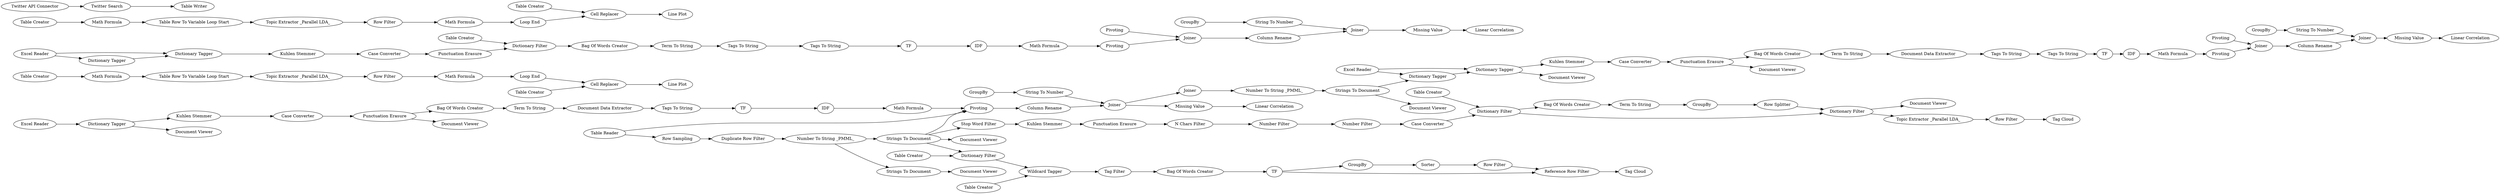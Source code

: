 digraph {
	"4928461465822426648_1" [label="Number To String _PMML_"]
	"8038808767690155843_3" [label="Line Plot"]
	"-9038324495636808015_2" [label="Kuhlen Stemmer"]
	"-999021414269261329_8" [label="Excel Reader"]
	"-3121455062006456513_21" [label="Strings To Document"]
	"-2208110693728031103_6" [label="Punctuation Erasure"]
	"-2721752598051019664_10" [label="Table Creator"]
	"-825061206689769308_6" [label="Punctuation Erasure"]
	"5161475739180731740_18" [label="Table Reader"]
	"-2208110693728031103_5" [label="Dictionary Filter"]
	"-3665408947952825632_19" [label="Reference Row Filter"]
	"800437645034981430_2" [label="Term To String"]
	"7388364447647898229_19" [label="Column Rename"]
	"8038808767690155843_2" [label="Cell Replacer"]
	"2294227490262969256_5" [label="Tags To String"]
	"7168632106250439993_4" [label="Table Row To Variable Loop Start"]
	"2294227490262969256_2" [label="Term To String"]
	"2294227490262969256_4" [label="Tags To String"]
	"-8516959150463564047_5" [label="Row Filter"]
	"-4825506489499988582_20" [label=IDF]
	"8914639876185147521_15" [label=GroupBy]
	"-1094305759132617227_1" [label="Twitter API Connector"]
	"-9038324495636808015_8" [label="Table Creator"]
	"8216751466200684447_1" [label="Case Converter"]
	"-1094305759132617227_17" [label="Table Writer"]
	"-8516959150463564047_8" [label="Table Creator"]
	"-9038324495636808015_3" [label="Punctuation Erasure"]
	"7388364447647898229_17" [label="String To Number"]
	"7388364447647898229_12" [label="Linear Correlation"]
	"-2208110693728031103_4" [label="Table Creator"]
	"-5881246741873119953_3" [label="Line Plot"]
	"-9038324495636808015_7" [label="Case Converter"]
	"-3938734938745939497_12" [label="Linear Correlation"]
	"-5573881475298442731_7" [label="Dictionary Tagger"]
	"7388364447647898229_2" [label=Pivoting]
	"-3938734938745939497_16" [label=Joiner]
	"-5942398464390770471_2" [label="Term To String"]
	"-8516959150463564047_3" [label="Table Row To Variable Loop Start"]
	"-2721752598051019664_7" [label="Tag Cloud"]
	"-5942398464390770471_4" [label="Tags To String"]
	"2294227490262969256_1" [label="Bag Of Words Creator"]
	"-3938734938745939497_18" [label="Missing Value"]
	"-3121455062006456513_24" [label="Document Viewer"]
	"6274091383084469365_4" [label="Tags To String"]
	"-5573881475298442731_5" [label="Dictionary Tagger"]
	"-5881246741873119953_1" [label="Table Creator"]
	"8914639876185147521_2" [label=Pivoting]
	"-3665408947952825632_13" [label=TF]
	"-9038324495636808015_12" [label="Document Viewer"]
	"-2721752598051019664_53" [label="Wildcard Tagger"]
	"-9038324495636808015_9" [label="Dictionary Filter"]
	"-3608159677865667160_7" [label="Excel Reader"]
	"-2721752598051019664_54" [label="Tag Filter"]
	"-3608159677865667160_6" [label="Dictionary Tagger"]
	"-999021414269261329_5" [label="Dictionary Tagger"]
	"-5942398464390770471_1" [label="Bag Of Words Creator"]
	"-825061206689769308_2" [label="Kuhlen Stemmer"]
	"800437645034981430_1" [label="Bag Of Words Creator"]
	"-2721752598051019664_5" [label="Dictionary Filter"]
	"-8570652353650325538_22" [label=TF]
	"-3121455062006456513_22" [label="Document Viewer"]
	"-1010051474825462765_8" [label="Topic Extractor _Parallel LDA_"]
	"800437645034981430_4" [label="Row Splitter"]
	"-4825506489499988582_22" [label=TF]
	"8914639876185147521_12" [label="Linear Correlation"]
	"-8570652353650325538_20" [label=IDF]
	"4928461465822426648_3" [label="Document Viewer"]
	"-8516959150463564047_4" [label="Topic Extractor _Parallel LDA_"]
	"7168632106250439993_5" [label="Topic Extractor _Parallel LDA_"]
	"-5881246741873119953_2" [label="Cell Replacer"]
	"-8570652353650325538_24" [label="Math Formula"]
	"-1094305759132617227_2" [label="Twitter Search"]
	"-3938734938745939497_2" [label=Pivoting]
	"8914639876185147521_1" [label=Pivoting]
	"-5573881475298442731_6" [label="Excel Reader"]
	"-3121455062006456513_3" [label="Strings To Document"]
	"-1010051474825462765_13" [label="Tag Cloud"]
	"-3938734938745939497_20" [label=Joiner]
	"7168632106250439993_3" [label="Math Formula"]
	"-2721752598051019664_4" [label="Table Creator"]
	"3321083392348982427_14" [label=TF]
	"6274091383084469365_1" [label="Bag Of Words Creator"]
	"-3121455062006456513_23" [label="Duplicate Row Filter"]
	"8216751466200684447_6" [label="Punctuation Erasure"]
	"-3938734938745939497_17" [label="String To Number"]
	"800437645034981430_3" [label=GroupBy]
	"8914639876185147521_16" [label=Joiner]
	"2294227490262969256_3" [label="Document Data Extractor"]
	"-5942398464390770471_3" [label="Document Data Extractor"]
	"8914639876185147521_19" [label="Column Rename"]
	"8216751466200684447_2" [label="Kuhlen Stemmer"]
	"-3121455062006456513_20" [label="Number To String _PMML_"]
	"3321083392348982427_16" [label="Math Formula"]
	"7168632106250439993_7" [label="Loop End"]
	"-9038324495636808015_1" [label="Stop Word Filter"]
	"-9038324495636808015_10" [label="Dictionary Filter"]
	"-2208110693728031103_1" [label="Case Converter"]
	"7388364447647898229_18" [label="Missing Value"]
	"-3121455062006456513_19" [label="Row Sampling"]
	"-3665408947952825632_18" [label="Row Filter"]
	"-8516959150463564047_6" [label="Math Formula"]
	"7168632106250439993_6" [label="Row Filter"]
	"7388364447647898229_9" [label=Joiner]
	"8914639876185147521_17" [label="String To Number"]
	"-8516959150463564047_7" [label="Loop End"]
	"-3938734938745939497_19" [label="Column Rename"]
	"8914639876185147521_9" [label=Joiner]
	"-2208110693728031103_2" [label="Kuhlen Stemmer"]
	"-1010051474825462765_12" [label="Row Filter"]
	"3321083392348982427_15" [label=IDF]
	"-3608159677865667160_5" [label="Dictionary Tagger"]
	"-2721752598051019664_55" [label="Bag Of Words Creator"]
	"-825061206689769308_3" [label="Document Viewer"]
	"7388364447647898229_16" [label=Joiner]
	"8038808767690155843_1" [label="Table Creator"]
	"8216751466200684447_3" [label="Document Viewer"]
	"-9038324495636808015_5" [label="Number Filter"]
	"6274091383084469365_5" [label="Tags To String"]
	"-999021414269261329_4" [label="Document Viewer"]
	"-4825506489499988582_24" [label="Math Formula"]
	"-3665408947952825632_14" [label=GroupBy]
	"6274091383084469365_6" [label="Term To String"]
	"8914639876185147521_18" [label="Missing Value"]
	"7388364447647898229_15" [label=GroupBy]
	"7388364447647898229_1" [label=Pivoting]
	"-9038324495636808015_4" [label="N Chars Filter"]
	"-8516959150463564047_2" [label="Math Formula"]
	"-3938734938745939497_15" [label=GroupBy]
	"-825061206689769308_1" [label="Case Converter"]
	"-9038324495636808015_6" [label="Number Filter"]
	"-3665408947952825632_17" [label=Sorter]
	"4928461465822426648_2" [label="Strings To Document"]
	"7168632106250439993_1" [label="Table Creator"]
	"7168632106250439993_2" [label="Math Formula"]
	"-5573881475298442731_4" [label="Document Viewer"]
	"7168632106250439993_6" -> "7168632106250439993_3"
	"-3121455062006456513_21" -> "-3938734938745939497_2"
	"8914639876185147521_15" -> "8914639876185147521_17"
	"-3608159677865667160_5" -> "-3608159677865667160_6"
	"-3121455062006456513_21" -> "-3121455062006456513_22"
	"-3121455062006456513_21" -> "-9038324495636808015_1"
	"8914639876185147521_1" -> "8914639876185147521_9"
	"7388364447647898229_15" -> "7388364447647898229_17"
	"-9038324495636808015_1" -> "-9038324495636808015_2"
	"7168632106250439993_4" -> "7168632106250439993_5"
	"-999021414269261329_8" -> "-999021414269261329_5"
	"-5942398464390770471_3" -> "-5942398464390770471_4"
	"-3121455062006456513_20" -> "-3121455062006456513_3"
	"-5942398464390770471_4" -> "-4825506489499988582_22"
	"7388364447647898229_2" -> "7388364447647898229_9"
	"-5942398464390770471_2" -> "-5942398464390770471_3"
	"-3938734938745939497_17" -> "-3938734938745939497_16"
	"7388364447647898229_18" -> "7388364447647898229_12"
	"2294227490262969256_4" -> "2294227490262969256_5"
	"-8570652353650325538_22" -> "-8570652353650325538_20"
	"-825061206689769308_6" -> "-825061206689769308_3"
	"-8570652353650325538_24" -> "8914639876185147521_1"
	"-9038324495636808015_10" -> "-1010051474825462765_8"
	"-8516959150463564047_4" -> "-8516959150463564047_5"
	"2294227490262969256_3" -> "2294227490262969256_4"
	"-2721752598051019664_55" -> "-3665408947952825632_13"
	"6274091383084469365_6" -> "6274091383084469365_4"
	"-2721752598051019664_4" -> "-2721752598051019664_5"
	"8216751466200684447_2" -> "8216751466200684447_1"
	"-5573881475298442731_5" -> "-5573881475298442731_7"
	"-8516959150463564047_5" -> "-8516959150463564047_6"
	"-1010051474825462765_8" -> "-1010051474825462765_12"
	"2294227490262969256_2" -> "2294227490262969256_3"
	"-2208110693728031103_6" -> "-2208110693728031103_5"
	"-5881246741873119953_2" -> "-5881246741873119953_3"
	"-3121455062006456513_23" -> "-3121455062006456513_20"
	"7388364447647898229_16" -> "7388364447647898229_18"
	"8216751466200684447_6" -> "2294227490262969256_1"
	"8038808767690155843_2" -> "8038808767690155843_3"
	"2294227490262969256_1" -> "2294227490262969256_2"
	"5161475739180731740_18" -> "-3121455062006456513_19"
	"800437645034981430_4" -> "-9038324495636808015_10"
	"-3608159677865667160_7" -> "-3608159677865667160_5"
	"7168632106250439993_2" -> "7168632106250439993_4"
	"-3665408947952825632_18" -> "-3665408947952825632_19"
	"-2721752598051019664_10" -> "-2721752598051019664_53"
	"-825061206689769308_6" -> "-5942398464390770471_1"
	"-3121455062006456513_3" -> "-3121455062006456513_24"
	"-2208110693728031103_5" -> "6274091383084469365_1"
	"4928461465822426648_2" -> "-5573881475298442731_5"
	"-2721752598051019664_53" -> "-2721752598051019664_54"
	"-2208110693728031103_1" -> "-2208110693728031103_6"
	"-8516959150463564047_2" -> "-8516959150463564047_3"
	"800437645034981430_2" -> "800437645034981430_3"
	"-8516959150463564047_3" -> "-8516959150463564047_4"
	"-3665408947952825632_19" -> "-2721752598051019664_7"
	"-4825506489499988582_20" -> "-4825506489499988582_24"
	"-3665408947952825632_13" -> "-3665408947952825632_14"
	"-999021414269261329_5" -> "-999021414269261329_4"
	"3321083392348982427_15" -> "3321083392348982427_16"
	"-5573881475298442731_7" -> "8216751466200684447_2"
	"-3121455062006456513_19" -> "-3121455062006456513_23"
	"-4825506489499988582_24" -> "-3938734938745939497_2"
	"8914639876185147521_2" -> "8914639876185147521_9"
	"7388364447647898229_19" -> "7388364447647898229_16"
	"-1094305759132617227_1" -> "-1094305759132617227_2"
	"-9038324495636808015_10" -> "-9038324495636808015_12"
	"5161475739180731740_18" -> "-3938734938745939497_2"
	"-8570652353650325538_20" -> "-8570652353650325538_24"
	"7388364447647898229_1" -> "7388364447647898229_9"
	"8038808767690155843_1" -> "8038808767690155843_2"
	"-3608159677865667160_7" -> "-3608159677865667160_6"
	"7168632106250439993_1" -> "7168632106250439993_2"
	"-9038324495636808015_7" -> "-9038324495636808015_9"
	"8914639876185147521_18" -> "8914639876185147521_12"
	"-9038324495636808015_6" -> "-9038324495636808015_7"
	"-999021414269261329_5" -> "-825061206689769308_2"
	"-3938734938745939497_19" -> "-3938734938745939497_16"
	"-5573881475298442731_7" -> "-5573881475298442731_4"
	"-8516959150463564047_6" -> "-8516959150463564047_7"
	"-9038324495636808015_9" -> "800437645034981430_1"
	"-3938734938745939497_18" -> "-3938734938745939497_12"
	"4928461465822426648_2" -> "4928461465822426648_3"
	"-3938734938745939497_20" -> "4928461465822426648_1"
	"-825061206689769308_1" -> "-825061206689769308_6"
	"7388364447647898229_9" -> "7388364447647898229_19"
	"3321083392348982427_14" -> "3321083392348982427_15"
	"-5573881475298442731_6" -> "-5573881475298442731_5"
	"-9038324495636808015_3" -> "-9038324495636808015_4"
	"-3938734938745939497_2" -> "-3938734938745939497_19"
	"8216751466200684447_6" -> "8216751466200684447_3"
	"-9038324495636808015_9" -> "-9038324495636808015_10"
	"-5942398464390770471_1" -> "-5942398464390770471_2"
	"7168632106250439993_5" -> "7168632106250439993_6"
	"8216751466200684447_1" -> "8216751466200684447_6"
	"-2208110693728031103_4" -> "-2208110693728031103_5"
	"6274091383084469365_5" -> "3321083392348982427_14"
	"-825061206689769308_2" -> "-825061206689769308_1"
	"800437645034981430_1" -> "800437645034981430_2"
	"8914639876185147521_9" -> "8914639876185147521_19"
	"-1094305759132617227_2" -> "-1094305759132617227_17"
	"-3665408947952825632_13" -> "-3665408947952825632_19"
	"-3608159677865667160_6" -> "-2208110693728031103_2"
	"-3938734938745939497_15" -> "-3938734938745939497_17"
	"-1010051474825462765_12" -> "-1010051474825462765_13"
	"8914639876185147521_19" -> "8914639876185147521_16"
	"-5881246741873119953_1" -> "-5881246741873119953_2"
	"-2208110693728031103_2" -> "-2208110693728031103_1"
	"-3121455062006456513_21" -> "-2721752598051019664_5"
	"-5573881475298442731_6" -> "-5573881475298442731_7"
	"3321083392348982427_16" -> "7388364447647898229_1"
	"2294227490262969256_5" -> "-8570652353650325538_22"
	"-2721752598051019664_54" -> "-2721752598051019664_55"
	"-9038324495636808015_5" -> "-9038324495636808015_6"
	"4928461465822426648_1" -> "4928461465822426648_2"
	"7168632106250439993_7" -> "8038808767690155843_2"
	"7168632106250439993_3" -> "7168632106250439993_7"
	"-3665408947952825632_14" -> "-3665408947952825632_17"
	"-9038324495636808015_4" -> "-9038324495636808015_5"
	"-3938734938745939497_16" -> "-3938734938745939497_20"
	"-8516959150463564047_8" -> "-8516959150463564047_2"
	"-9038324495636808015_8" -> "-9038324495636808015_9"
	"-8516959150463564047_7" -> "-5881246741873119953_2"
	"6274091383084469365_4" -> "6274091383084469365_5"
	"8914639876185147521_16" -> "8914639876185147521_18"
	"-9038324495636808015_2" -> "-9038324495636808015_3"
	"-2721752598051019664_5" -> "-2721752598051019664_53"
	"-3938734938745939497_16" -> "-3938734938745939497_18"
	"800437645034981430_3" -> "800437645034981430_4"
	"-4825506489499988582_22" -> "-4825506489499988582_20"
	"8914639876185147521_17" -> "8914639876185147521_16"
	"6274091383084469365_1" -> "6274091383084469365_6"
	"7388364447647898229_17" -> "7388364447647898229_16"
	"-3665408947952825632_17" -> "-3665408947952825632_18"
	"-3121455062006456513_20" -> "-3121455062006456513_21"
	rankdir=LR
}
